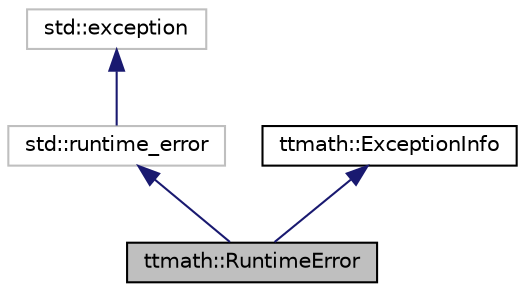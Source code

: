 digraph "ttmath::RuntimeError"
{
 // LATEX_PDF_SIZE
  edge [fontname="Helvetica",fontsize="10",labelfontname="Helvetica",labelfontsize="10"];
  node [fontname="Helvetica",fontsize="10",shape=record];
  Node4 [label="ttmath::RuntimeError",height=0.2,width=0.4,color="black", fillcolor="grey75", style="filled", fontcolor="black",tooltip=" "];
  Node5 -> Node4 [dir="back",color="midnightblue",fontsize="10",style="solid",fontname="Helvetica"];
  Node5 [label="std::runtime_error",height=0.2,width=0.4,color="grey75", fillcolor="white", style="filled",tooltip="STL class."];
  Node6 -> Node5 [dir="back",color="midnightblue",fontsize="10",style="solid",fontname="Helvetica"];
  Node6 [label="std::exception",height=0.2,width=0.4,color="grey75", fillcolor="white", style="filled",tooltip="STL class."];
  Node7 -> Node4 [dir="back",color="midnightblue",fontsize="10",style="solid",fontname="Helvetica"];
  Node7 [label="ttmath::ExceptionInfo",height=0.2,width=0.4,color="black", fillcolor="white", style="filled",URL="$classttmath_1_1_exception_info.html",tooltip=" "];
}

